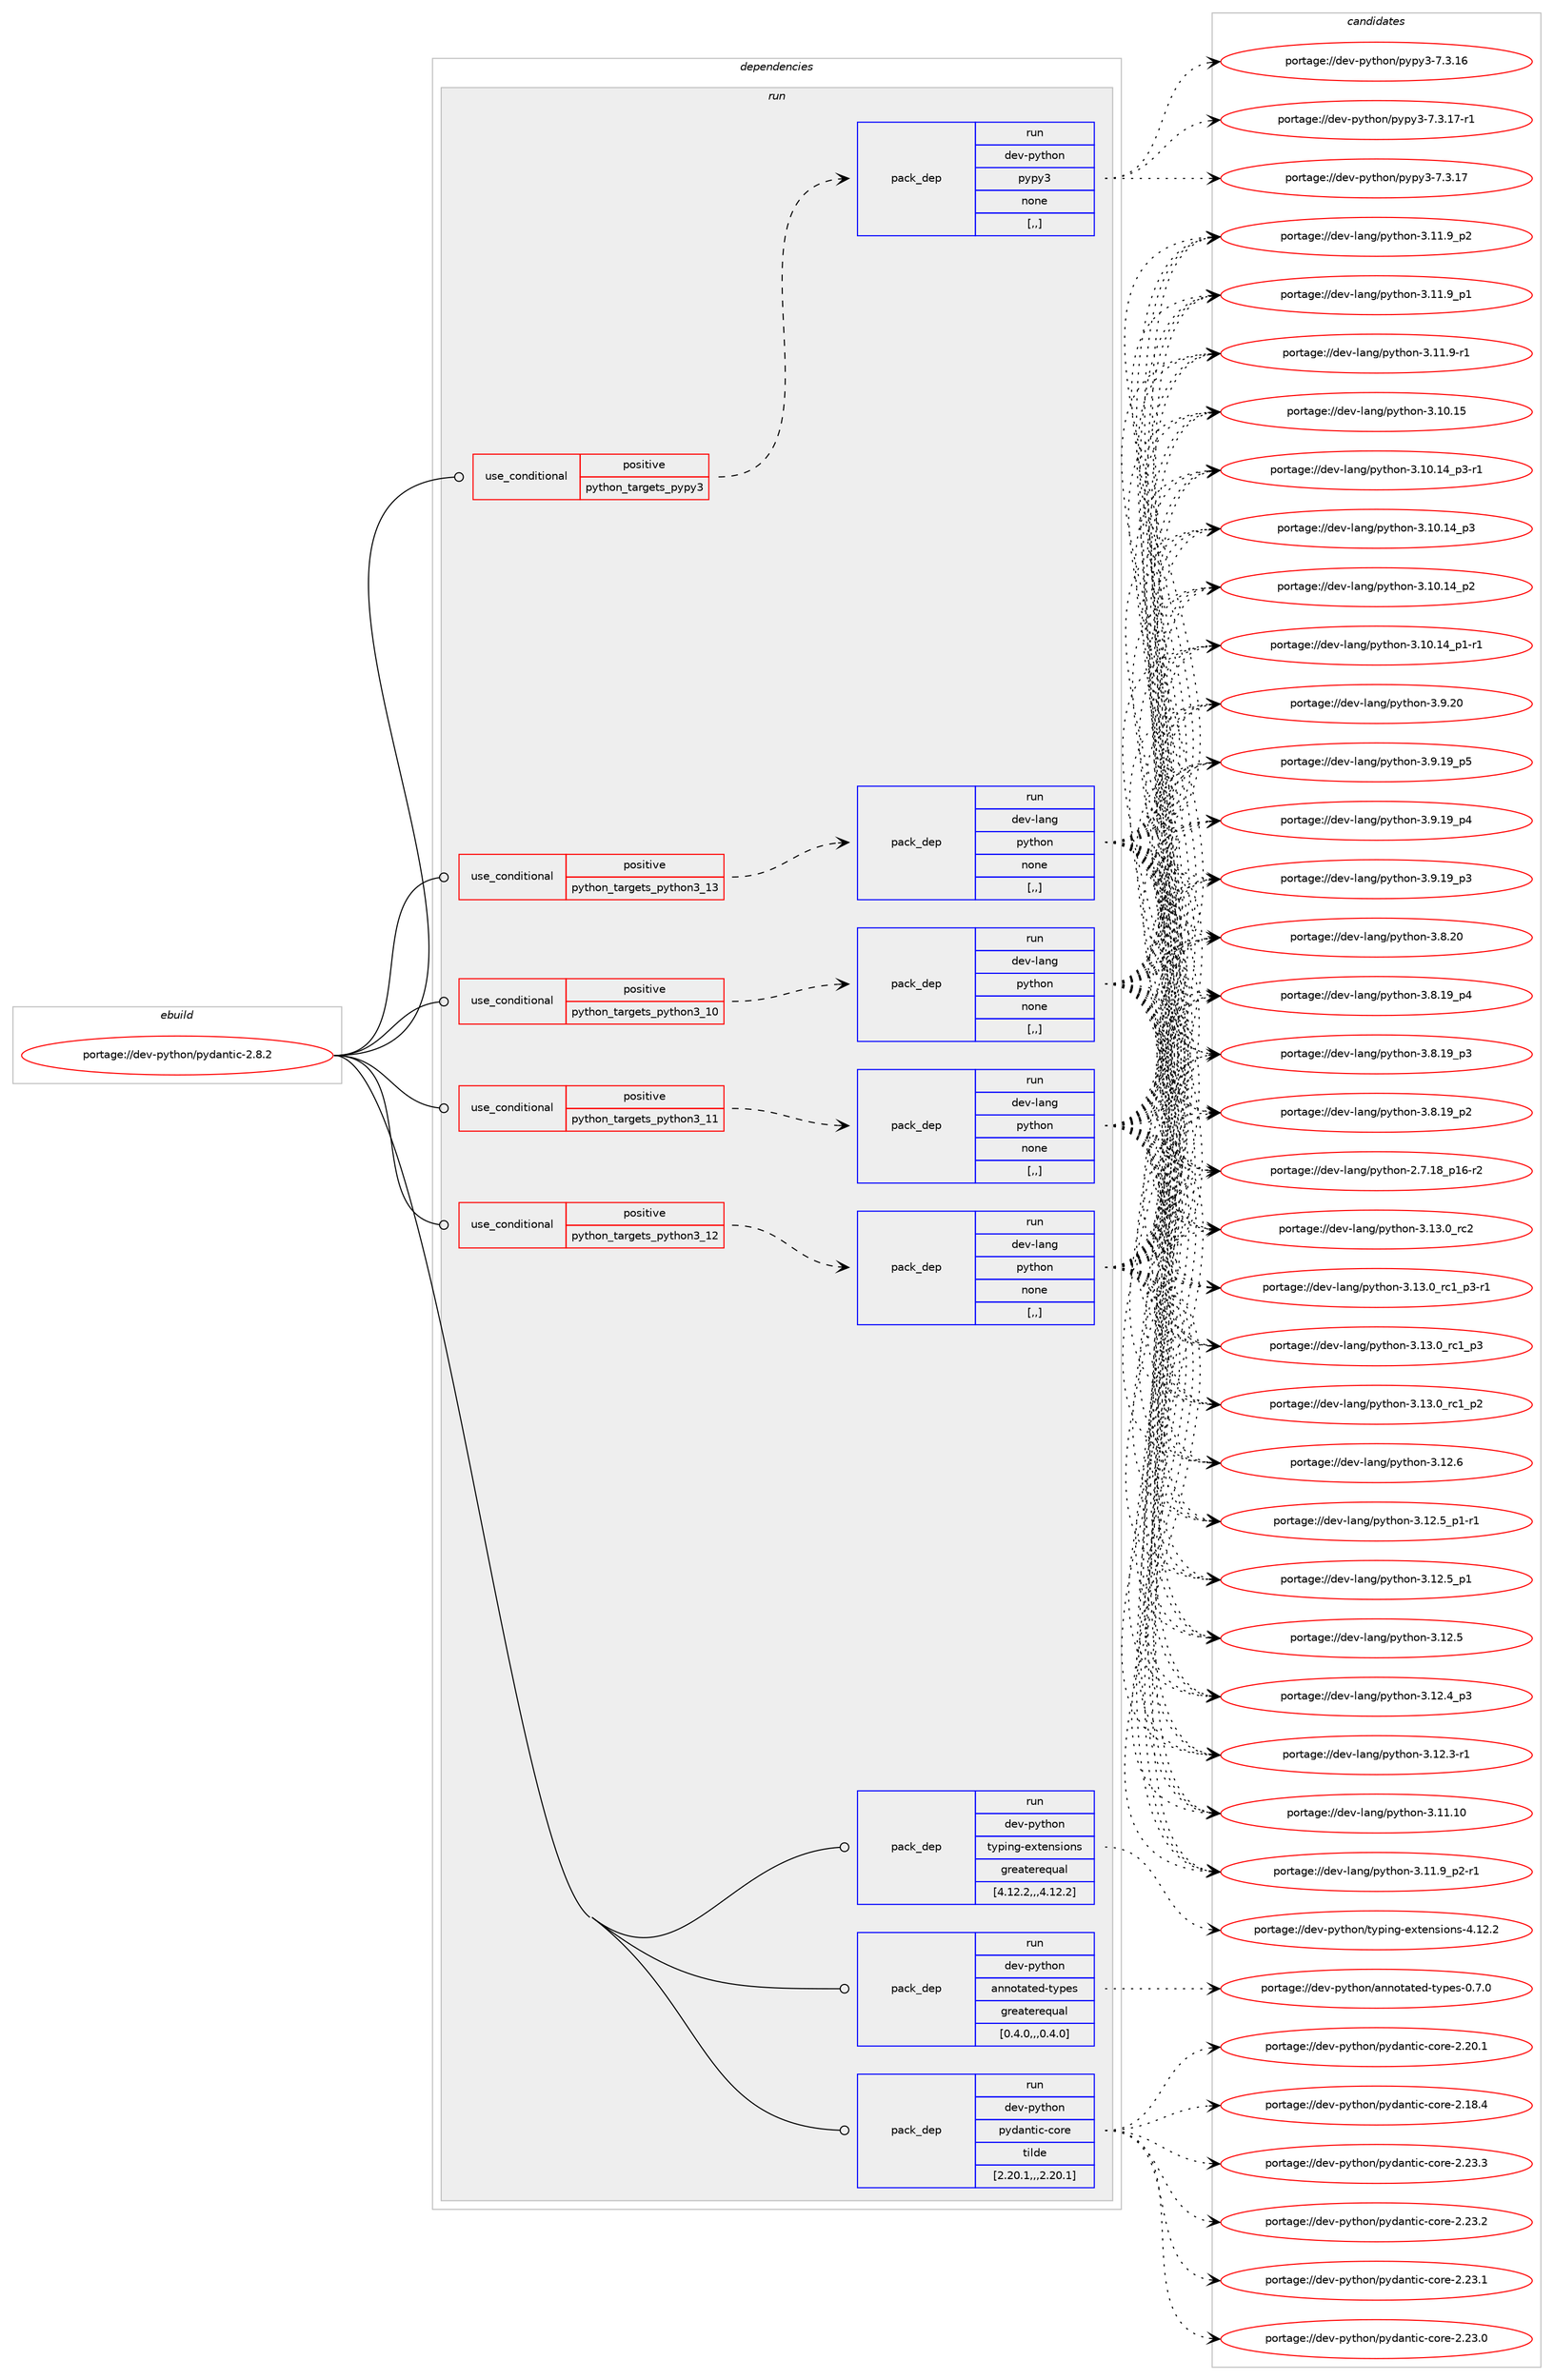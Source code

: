 digraph prolog {

# *************
# Graph options
# *************

newrank=true;
concentrate=true;
compound=true;
graph [rankdir=LR,fontname=Helvetica,fontsize=10,ranksep=1.5];#, ranksep=2.5, nodesep=0.2];
edge  [arrowhead=vee];
node  [fontname=Helvetica,fontsize=10];

# **********
# The ebuild
# **********

subgraph cluster_leftcol {
color=gray;
label=<<i>ebuild</i>>;
id [label="portage://dev-python/pydantic-2.8.2", color=red, width=4, href="../dev-python/pydantic-2.8.2.svg"];
}

# ****************
# The dependencies
# ****************

subgraph cluster_midcol {
color=gray;
label=<<i>dependencies</i>>;
subgraph cluster_compile {
fillcolor="#eeeeee";
style=filled;
label=<<i>compile</i>>;
}
subgraph cluster_compileandrun {
fillcolor="#eeeeee";
style=filled;
label=<<i>compile and run</i>>;
}
subgraph cluster_run {
fillcolor="#eeeeee";
style=filled;
label=<<i>run</i>>;
subgraph cond167267 {
dependency651057 [label=<<TABLE BORDER="0" CELLBORDER="1" CELLSPACING="0" CELLPADDING="4"><TR><TD ROWSPAN="3" CELLPADDING="10">use_conditional</TD></TR><TR><TD>positive</TD></TR><TR><TD>python_targets_pypy3</TD></TR></TABLE>>, shape=none, color=red];
subgraph pack478969 {
dependency651058 [label=<<TABLE BORDER="0" CELLBORDER="1" CELLSPACING="0" CELLPADDING="4" WIDTH="220"><TR><TD ROWSPAN="6" CELLPADDING="30">pack_dep</TD></TR><TR><TD WIDTH="110">run</TD></TR><TR><TD>dev-python</TD></TR><TR><TD>pypy3</TD></TR><TR><TD>none</TD></TR><TR><TD>[,,]</TD></TR></TABLE>>, shape=none, color=blue];
}
dependency651057:e -> dependency651058:w [weight=20,style="dashed",arrowhead="vee"];
}
id:e -> dependency651057:w [weight=20,style="solid",arrowhead="odot"];
subgraph cond167268 {
dependency651059 [label=<<TABLE BORDER="0" CELLBORDER="1" CELLSPACING="0" CELLPADDING="4"><TR><TD ROWSPAN="3" CELLPADDING="10">use_conditional</TD></TR><TR><TD>positive</TD></TR><TR><TD>python_targets_python3_10</TD></TR></TABLE>>, shape=none, color=red];
subgraph pack478970 {
dependency651060 [label=<<TABLE BORDER="0" CELLBORDER="1" CELLSPACING="0" CELLPADDING="4" WIDTH="220"><TR><TD ROWSPAN="6" CELLPADDING="30">pack_dep</TD></TR><TR><TD WIDTH="110">run</TD></TR><TR><TD>dev-lang</TD></TR><TR><TD>python</TD></TR><TR><TD>none</TD></TR><TR><TD>[,,]</TD></TR></TABLE>>, shape=none, color=blue];
}
dependency651059:e -> dependency651060:w [weight=20,style="dashed",arrowhead="vee"];
}
id:e -> dependency651059:w [weight=20,style="solid",arrowhead="odot"];
subgraph cond167269 {
dependency651061 [label=<<TABLE BORDER="0" CELLBORDER="1" CELLSPACING="0" CELLPADDING="4"><TR><TD ROWSPAN="3" CELLPADDING="10">use_conditional</TD></TR><TR><TD>positive</TD></TR><TR><TD>python_targets_python3_11</TD></TR></TABLE>>, shape=none, color=red];
subgraph pack478971 {
dependency651062 [label=<<TABLE BORDER="0" CELLBORDER="1" CELLSPACING="0" CELLPADDING="4" WIDTH="220"><TR><TD ROWSPAN="6" CELLPADDING="30">pack_dep</TD></TR><TR><TD WIDTH="110">run</TD></TR><TR><TD>dev-lang</TD></TR><TR><TD>python</TD></TR><TR><TD>none</TD></TR><TR><TD>[,,]</TD></TR></TABLE>>, shape=none, color=blue];
}
dependency651061:e -> dependency651062:w [weight=20,style="dashed",arrowhead="vee"];
}
id:e -> dependency651061:w [weight=20,style="solid",arrowhead="odot"];
subgraph cond167270 {
dependency651063 [label=<<TABLE BORDER="0" CELLBORDER="1" CELLSPACING="0" CELLPADDING="4"><TR><TD ROWSPAN="3" CELLPADDING="10">use_conditional</TD></TR><TR><TD>positive</TD></TR><TR><TD>python_targets_python3_12</TD></TR></TABLE>>, shape=none, color=red];
subgraph pack478972 {
dependency651064 [label=<<TABLE BORDER="0" CELLBORDER="1" CELLSPACING="0" CELLPADDING="4" WIDTH="220"><TR><TD ROWSPAN="6" CELLPADDING="30">pack_dep</TD></TR><TR><TD WIDTH="110">run</TD></TR><TR><TD>dev-lang</TD></TR><TR><TD>python</TD></TR><TR><TD>none</TD></TR><TR><TD>[,,]</TD></TR></TABLE>>, shape=none, color=blue];
}
dependency651063:e -> dependency651064:w [weight=20,style="dashed",arrowhead="vee"];
}
id:e -> dependency651063:w [weight=20,style="solid",arrowhead="odot"];
subgraph cond167271 {
dependency651065 [label=<<TABLE BORDER="0" CELLBORDER="1" CELLSPACING="0" CELLPADDING="4"><TR><TD ROWSPAN="3" CELLPADDING="10">use_conditional</TD></TR><TR><TD>positive</TD></TR><TR><TD>python_targets_python3_13</TD></TR></TABLE>>, shape=none, color=red];
subgraph pack478973 {
dependency651066 [label=<<TABLE BORDER="0" CELLBORDER="1" CELLSPACING="0" CELLPADDING="4" WIDTH="220"><TR><TD ROWSPAN="6" CELLPADDING="30">pack_dep</TD></TR><TR><TD WIDTH="110">run</TD></TR><TR><TD>dev-lang</TD></TR><TR><TD>python</TD></TR><TR><TD>none</TD></TR><TR><TD>[,,]</TD></TR></TABLE>>, shape=none, color=blue];
}
dependency651065:e -> dependency651066:w [weight=20,style="dashed",arrowhead="vee"];
}
id:e -> dependency651065:w [weight=20,style="solid",arrowhead="odot"];
subgraph pack478974 {
dependency651067 [label=<<TABLE BORDER="0" CELLBORDER="1" CELLSPACING="0" CELLPADDING="4" WIDTH="220"><TR><TD ROWSPAN="6" CELLPADDING="30">pack_dep</TD></TR><TR><TD WIDTH="110">run</TD></TR><TR><TD>dev-python</TD></TR><TR><TD>annotated-types</TD></TR><TR><TD>greaterequal</TD></TR><TR><TD>[0.4.0,,,0.4.0]</TD></TR></TABLE>>, shape=none, color=blue];
}
id:e -> dependency651067:w [weight=20,style="solid",arrowhead="odot"];
subgraph pack478975 {
dependency651068 [label=<<TABLE BORDER="0" CELLBORDER="1" CELLSPACING="0" CELLPADDING="4" WIDTH="220"><TR><TD ROWSPAN="6" CELLPADDING="30">pack_dep</TD></TR><TR><TD WIDTH="110">run</TD></TR><TR><TD>dev-python</TD></TR><TR><TD>pydantic-core</TD></TR><TR><TD>tilde</TD></TR><TR><TD>[2.20.1,,,2.20.1]</TD></TR></TABLE>>, shape=none, color=blue];
}
id:e -> dependency651068:w [weight=20,style="solid",arrowhead="odot"];
subgraph pack478976 {
dependency651069 [label=<<TABLE BORDER="0" CELLBORDER="1" CELLSPACING="0" CELLPADDING="4" WIDTH="220"><TR><TD ROWSPAN="6" CELLPADDING="30">pack_dep</TD></TR><TR><TD WIDTH="110">run</TD></TR><TR><TD>dev-python</TD></TR><TR><TD>typing-extensions</TD></TR><TR><TD>greaterequal</TD></TR><TR><TD>[4.12.2,,,4.12.2]</TD></TR></TABLE>>, shape=none, color=blue];
}
id:e -> dependency651069:w [weight=20,style="solid",arrowhead="odot"];
}
}

# **************
# The candidates
# **************

subgraph cluster_choices {
rank=same;
color=gray;
label=<<i>candidates</i>>;

subgraph choice478969 {
color=black;
nodesep=1;
choice100101118451121211161041111104711212111212151455546514649554511449 [label="portage://dev-python/pypy3-7.3.17-r1", color=red, width=4,href="../dev-python/pypy3-7.3.17-r1.svg"];
choice10010111845112121116104111110471121211121215145554651464955 [label="portage://dev-python/pypy3-7.3.17", color=red, width=4,href="../dev-python/pypy3-7.3.17.svg"];
choice10010111845112121116104111110471121211121215145554651464954 [label="portage://dev-python/pypy3-7.3.16", color=red, width=4,href="../dev-python/pypy3-7.3.16.svg"];
dependency651058:e -> choice100101118451121211161041111104711212111212151455546514649554511449:w [style=dotted,weight="100"];
dependency651058:e -> choice10010111845112121116104111110471121211121215145554651464955:w [style=dotted,weight="100"];
dependency651058:e -> choice10010111845112121116104111110471121211121215145554651464954:w [style=dotted,weight="100"];
}
subgraph choice478970 {
color=black;
nodesep=1;
choice10010111845108971101034711212111610411111045514649514648951149950 [label="portage://dev-lang/python-3.13.0_rc2", color=red, width=4,href="../dev-lang/python-3.13.0_rc2.svg"];
choice1001011184510897110103471121211161041111104551464951464895114994995112514511449 [label="portage://dev-lang/python-3.13.0_rc1_p3-r1", color=red, width=4,href="../dev-lang/python-3.13.0_rc1_p3-r1.svg"];
choice100101118451089711010347112121116104111110455146495146489511499499511251 [label="portage://dev-lang/python-3.13.0_rc1_p3", color=red, width=4,href="../dev-lang/python-3.13.0_rc1_p3.svg"];
choice100101118451089711010347112121116104111110455146495146489511499499511250 [label="portage://dev-lang/python-3.13.0_rc1_p2", color=red, width=4,href="../dev-lang/python-3.13.0_rc1_p2.svg"];
choice10010111845108971101034711212111610411111045514649504654 [label="portage://dev-lang/python-3.12.6", color=red, width=4,href="../dev-lang/python-3.12.6.svg"];
choice1001011184510897110103471121211161041111104551464950465395112494511449 [label="portage://dev-lang/python-3.12.5_p1-r1", color=red, width=4,href="../dev-lang/python-3.12.5_p1-r1.svg"];
choice100101118451089711010347112121116104111110455146495046539511249 [label="portage://dev-lang/python-3.12.5_p1", color=red, width=4,href="../dev-lang/python-3.12.5_p1.svg"];
choice10010111845108971101034711212111610411111045514649504653 [label="portage://dev-lang/python-3.12.5", color=red, width=4,href="../dev-lang/python-3.12.5.svg"];
choice100101118451089711010347112121116104111110455146495046529511251 [label="portage://dev-lang/python-3.12.4_p3", color=red, width=4,href="../dev-lang/python-3.12.4_p3.svg"];
choice100101118451089711010347112121116104111110455146495046514511449 [label="portage://dev-lang/python-3.12.3-r1", color=red, width=4,href="../dev-lang/python-3.12.3-r1.svg"];
choice1001011184510897110103471121211161041111104551464949464948 [label="portage://dev-lang/python-3.11.10", color=red, width=4,href="../dev-lang/python-3.11.10.svg"];
choice1001011184510897110103471121211161041111104551464949465795112504511449 [label="portage://dev-lang/python-3.11.9_p2-r1", color=red, width=4,href="../dev-lang/python-3.11.9_p2-r1.svg"];
choice100101118451089711010347112121116104111110455146494946579511250 [label="portage://dev-lang/python-3.11.9_p2", color=red, width=4,href="../dev-lang/python-3.11.9_p2.svg"];
choice100101118451089711010347112121116104111110455146494946579511249 [label="portage://dev-lang/python-3.11.9_p1", color=red, width=4,href="../dev-lang/python-3.11.9_p1.svg"];
choice100101118451089711010347112121116104111110455146494946574511449 [label="portage://dev-lang/python-3.11.9-r1", color=red, width=4,href="../dev-lang/python-3.11.9-r1.svg"];
choice1001011184510897110103471121211161041111104551464948464953 [label="portage://dev-lang/python-3.10.15", color=red, width=4,href="../dev-lang/python-3.10.15.svg"];
choice100101118451089711010347112121116104111110455146494846495295112514511449 [label="portage://dev-lang/python-3.10.14_p3-r1", color=red, width=4,href="../dev-lang/python-3.10.14_p3-r1.svg"];
choice10010111845108971101034711212111610411111045514649484649529511251 [label="portage://dev-lang/python-3.10.14_p3", color=red, width=4,href="../dev-lang/python-3.10.14_p3.svg"];
choice10010111845108971101034711212111610411111045514649484649529511250 [label="portage://dev-lang/python-3.10.14_p2", color=red, width=4,href="../dev-lang/python-3.10.14_p2.svg"];
choice100101118451089711010347112121116104111110455146494846495295112494511449 [label="portage://dev-lang/python-3.10.14_p1-r1", color=red, width=4,href="../dev-lang/python-3.10.14_p1-r1.svg"];
choice10010111845108971101034711212111610411111045514657465048 [label="portage://dev-lang/python-3.9.20", color=red, width=4,href="../dev-lang/python-3.9.20.svg"];
choice100101118451089711010347112121116104111110455146574649579511253 [label="portage://dev-lang/python-3.9.19_p5", color=red, width=4,href="../dev-lang/python-3.9.19_p5.svg"];
choice100101118451089711010347112121116104111110455146574649579511252 [label="portage://dev-lang/python-3.9.19_p4", color=red, width=4,href="../dev-lang/python-3.9.19_p4.svg"];
choice100101118451089711010347112121116104111110455146574649579511251 [label="portage://dev-lang/python-3.9.19_p3", color=red, width=4,href="../dev-lang/python-3.9.19_p3.svg"];
choice10010111845108971101034711212111610411111045514656465048 [label="portage://dev-lang/python-3.8.20", color=red, width=4,href="../dev-lang/python-3.8.20.svg"];
choice100101118451089711010347112121116104111110455146564649579511252 [label="portage://dev-lang/python-3.8.19_p4", color=red, width=4,href="../dev-lang/python-3.8.19_p4.svg"];
choice100101118451089711010347112121116104111110455146564649579511251 [label="portage://dev-lang/python-3.8.19_p3", color=red, width=4,href="../dev-lang/python-3.8.19_p3.svg"];
choice100101118451089711010347112121116104111110455146564649579511250 [label="portage://dev-lang/python-3.8.19_p2", color=red, width=4,href="../dev-lang/python-3.8.19_p2.svg"];
choice100101118451089711010347112121116104111110455046554649569511249544511450 [label="portage://dev-lang/python-2.7.18_p16-r2", color=red, width=4,href="../dev-lang/python-2.7.18_p16-r2.svg"];
dependency651060:e -> choice10010111845108971101034711212111610411111045514649514648951149950:w [style=dotted,weight="100"];
dependency651060:e -> choice1001011184510897110103471121211161041111104551464951464895114994995112514511449:w [style=dotted,weight="100"];
dependency651060:e -> choice100101118451089711010347112121116104111110455146495146489511499499511251:w [style=dotted,weight="100"];
dependency651060:e -> choice100101118451089711010347112121116104111110455146495146489511499499511250:w [style=dotted,weight="100"];
dependency651060:e -> choice10010111845108971101034711212111610411111045514649504654:w [style=dotted,weight="100"];
dependency651060:e -> choice1001011184510897110103471121211161041111104551464950465395112494511449:w [style=dotted,weight="100"];
dependency651060:e -> choice100101118451089711010347112121116104111110455146495046539511249:w [style=dotted,weight="100"];
dependency651060:e -> choice10010111845108971101034711212111610411111045514649504653:w [style=dotted,weight="100"];
dependency651060:e -> choice100101118451089711010347112121116104111110455146495046529511251:w [style=dotted,weight="100"];
dependency651060:e -> choice100101118451089711010347112121116104111110455146495046514511449:w [style=dotted,weight="100"];
dependency651060:e -> choice1001011184510897110103471121211161041111104551464949464948:w [style=dotted,weight="100"];
dependency651060:e -> choice1001011184510897110103471121211161041111104551464949465795112504511449:w [style=dotted,weight="100"];
dependency651060:e -> choice100101118451089711010347112121116104111110455146494946579511250:w [style=dotted,weight="100"];
dependency651060:e -> choice100101118451089711010347112121116104111110455146494946579511249:w [style=dotted,weight="100"];
dependency651060:e -> choice100101118451089711010347112121116104111110455146494946574511449:w [style=dotted,weight="100"];
dependency651060:e -> choice1001011184510897110103471121211161041111104551464948464953:w [style=dotted,weight="100"];
dependency651060:e -> choice100101118451089711010347112121116104111110455146494846495295112514511449:w [style=dotted,weight="100"];
dependency651060:e -> choice10010111845108971101034711212111610411111045514649484649529511251:w [style=dotted,weight="100"];
dependency651060:e -> choice10010111845108971101034711212111610411111045514649484649529511250:w [style=dotted,weight="100"];
dependency651060:e -> choice100101118451089711010347112121116104111110455146494846495295112494511449:w [style=dotted,weight="100"];
dependency651060:e -> choice10010111845108971101034711212111610411111045514657465048:w [style=dotted,weight="100"];
dependency651060:e -> choice100101118451089711010347112121116104111110455146574649579511253:w [style=dotted,weight="100"];
dependency651060:e -> choice100101118451089711010347112121116104111110455146574649579511252:w [style=dotted,weight="100"];
dependency651060:e -> choice100101118451089711010347112121116104111110455146574649579511251:w [style=dotted,weight="100"];
dependency651060:e -> choice10010111845108971101034711212111610411111045514656465048:w [style=dotted,weight="100"];
dependency651060:e -> choice100101118451089711010347112121116104111110455146564649579511252:w [style=dotted,weight="100"];
dependency651060:e -> choice100101118451089711010347112121116104111110455146564649579511251:w [style=dotted,weight="100"];
dependency651060:e -> choice100101118451089711010347112121116104111110455146564649579511250:w [style=dotted,weight="100"];
dependency651060:e -> choice100101118451089711010347112121116104111110455046554649569511249544511450:w [style=dotted,weight="100"];
}
subgraph choice478971 {
color=black;
nodesep=1;
choice10010111845108971101034711212111610411111045514649514648951149950 [label="portage://dev-lang/python-3.13.0_rc2", color=red, width=4,href="../dev-lang/python-3.13.0_rc2.svg"];
choice1001011184510897110103471121211161041111104551464951464895114994995112514511449 [label="portage://dev-lang/python-3.13.0_rc1_p3-r1", color=red, width=4,href="../dev-lang/python-3.13.0_rc1_p3-r1.svg"];
choice100101118451089711010347112121116104111110455146495146489511499499511251 [label="portage://dev-lang/python-3.13.0_rc1_p3", color=red, width=4,href="../dev-lang/python-3.13.0_rc1_p3.svg"];
choice100101118451089711010347112121116104111110455146495146489511499499511250 [label="portage://dev-lang/python-3.13.0_rc1_p2", color=red, width=4,href="../dev-lang/python-3.13.0_rc1_p2.svg"];
choice10010111845108971101034711212111610411111045514649504654 [label="portage://dev-lang/python-3.12.6", color=red, width=4,href="../dev-lang/python-3.12.6.svg"];
choice1001011184510897110103471121211161041111104551464950465395112494511449 [label="portage://dev-lang/python-3.12.5_p1-r1", color=red, width=4,href="../dev-lang/python-3.12.5_p1-r1.svg"];
choice100101118451089711010347112121116104111110455146495046539511249 [label="portage://dev-lang/python-3.12.5_p1", color=red, width=4,href="../dev-lang/python-3.12.5_p1.svg"];
choice10010111845108971101034711212111610411111045514649504653 [label="portage://dev-lang/python-3.12.5", color=red, width=4,href="../dev-lang/python-3.12.5.svg"];
choice100101118451089711010347112121116104111110455146495046529511251 [label="portage://dev-lang/python-3.12.4_p3", color=red, width=4,href="../dev-lang/python-3.12.4_p3.svg"];
choice100101118451089711010347112121116104111110455146495046514511449 [label="portage://dev-lang/python-3.12.3-r1", color=red, width=4,href="../dev-lang/python-3.12.3-r1.svg"];
choice1001011184510897110103471121211161041111104551464949464948 [label="portage://dev-lang/python-3.11.10", color=red, width=4,href="../dev-lang/python-3.11.10.svg"];
choice1001011184510897110103471121211161041111104551464949465795112504511449 [label="portage://dev-lang/python-3.11.9_p2-r1", color=red, width=4,href="../dev-lang/python-3.11.9_p2-r1.svg"];
choice100101118451089711010347112121116104111110455146494946579511250 [label="portage://dev-lang/python-3.11.9_p2", color=red, width=4,href="../dev-lang/python-3.11.9_p2.svg"];
choice100101118451089711010347112121116104111110455146494946579511249 [label="portage://dev-lang/python-3.11.9_p1", color=red, width=4,href="../dev-lang/python-3.11.9_p1.svg"];
choice100101118451089711010347112121116104111110455146494946574511449 [label="portage://dev-lang/python-3.11.9-r1", color=red, width=4,href="../dev-lang/python-3.11.9-r1.svg"];
choice1001011184510897110103471121211161041111104551464948464953 [label="portage://dev-lang/python-3.10.15", color=red, width=4,href="../dev-lang/python-3.10.15.svg"];
choice100101118451089711010347112121116104111110455146494846495295112514511449 [label="portage://dev-lang/python-3.10.14_p3-r1", color=red, width=4,href="../dev-lang/python-3.10.14_p3-r1.svg"];
choice10010111845108971101034711212111610411111045514649484649529511251 [label="portage://dev-lang/python-3.10.14_p3", color=red, width=4,href="../dev-lang/python-3.10.14_p3.svg"];
choice10010111845108971101034711212111610411111045514649484649529511250 [label="portage://dev-lang/python-3.10.14_p2", color=red, width=4,href="../dev-lang/python-3.10.14_p2.svg"];
choice100101118451089711010347112121116104111110455146494846495295112494511449 [label="portage://dev-lang/python-3.10.14_p1-r1", color=red, width=4,href="../dev-lang/python-3.10.14_p1-r1.svg"];
choice10010111845108971101034711212111610411111045514657465048 [label="portage://dev-lang/python-3.9.20", color=red, width=4,href="../dev-lang/python-3.9.20.svg"];
choice100101118451089711010347112121116104111110455146574649579511253 [label="portage://dev-lang/python-3.9.19_p5", color=red, width=4,href="../dev-lang/python-3.9.19_p5.svg"];
choice100101118451089711010347112121116104111110455146574649579511252 [label="portage://dev-lang/python-3.9.19_p4", color=red, width=4,href="../dev-lang/python-3.9.19_p4.svg"];
choice100101118451089711010347112121116104111110455146574649579511251 [label="portage://dev-lang/python-3.9.19_p3", color=red, width=4,href="../dev-lang/python-3.9.19_p3.svg"];
choice10010111845108971101034711212111610411111045514656465048 [label="portage://dev-lang/python-3.8.20", color=red, width=4,href="../dev-lang/python-3.8.20.svg"];
choice100101118451089711010347112121116104111110455146564649579511252 [label="portage://dev-lang/python-3.8.19_p4", color=red, width=4,href="../dev-lang/python-3.8.19_p4.svg"];
choice100101118451089711010347112121116104111110455146564649579511251 [label="portage://dev-lang/python-3.8.19_p3", color=red, width=4,href="../dev-lang/python-3.8.19_p3.svg"];
choice100101118451089711010347112121116104111110455146564649579511250 [label="portage://dev-lang/python-3.8.19_p2", color=red, width=4,href="../dev-lang/python-3.8.19_p2.svg"];
choice100101118451089711010347112121116104111110455046554649569511249544511450 [label="portage://dev-lang/python-2.7.18_p16-r2", color=red, width=4,href="../dev-lang/python-2.7.18_p16-r2.svg"];
dependency651062:e -> choice10010111845108971101034711212111610411111045514649514648951149950:w [style=dotted,weight="100"];
dependency651062:e -> choice1001011184510897110103471121211161041111104551464951464895114994995112514511449:w [style=dotted,weight="100"];
dependency651062:e -> choice100101118451089711010347112121116104111110455146495146489511499499511251:w [style=dotted,weight="100"];
dependency651062:e -> choice100101118451089711010347112121116104111110455146495146489511499499511250:w [style=dotted,weight="100"];
dependency651062:e -> choice10010111845108971101034711212111610411111045514649504654:w [style=dotted,weight="100"];
dependency651062:e -> choice1001011184510897110103471121211161041111104551464950465395112494511449:w [style=dotted,weight="100"];
dependency651062:e -> choice100101118451089711010347112121116104111110455146495046539511249:w [style=dotted,weight="100"];
dependency651062:e -> choice10010111845108971101034711212111610411111045514649504653:w [style=dotted,weight="100"];
dependency651062:e -> choice100101118451089711010347112121116104111110455146495046529511251:w [style=dotted,weight="100"];
dependency651062:e -> choice100101118451089711010347112121116104111110455146495046514511449:w [style=dotted,weight="100"];
dependency651062:e -> choice1001011184510897110103471121211161041111104551464949464948:w [style=dotted,weight="100"];
dependency651062:e -> choice1001011184510897110103471121211161041111104551464949465795112504511449:w [style=dotted,weight="100"];
dependency651062:e -> choice100101118451089711010347112121116104111110455146494946579511250:w [style=dotted,weight="100"];
dependency651062:e -> choice100101118451089711010347112121116104111110455146494946579511249:w [style=dotted,weight="100"];
dependency651062:e -> choice100101118451089711010347112121116104111110455146494946574511449:w [style=dotted,weight="100"];
dependency651062:e -> choice1001011184510897110103471121211161041111104551464948464953:w [style=dotted,weight="100"];
dependency651062:e -> choice100101118451089711010347112121116104111110455146494846495295112514511449:w [style=dotted,weight="100"];
dependency651062:e -> choice10010111845108971101034711212111610411111045514649484649529511251:w [style=dotted,weight="100"];
dependency651062:e -> choice10010111845108971101034711212111610411111045514649484649529511250:w [style=dotted,weight="100"];
dependency651062:e -> choice100101118451089711010347112121116104111110455146494846495295112494511449:w [style=dotted,weight="100"];
dependency651062:e -> choice10010111845108971101034711212111610411111045514657465048:w [style=dotted,weight="100"];
dependency651062:e -> choice100101118451089711010347112121116104111110455146574649579511253:w [style=dotted,weight="100"];
dependency651062:e -> choice100101118451089711010347112121116104111110455146574649579511252:w [style=dotted,weight="100"];
dependency651062:e -> choice100101118451089711010347112121116104111110455146574649579511251:w [style=dotted,weight="100"];
dependency651062:e -> choice10010111845108971101034711212111610411111045514656465048:w [style=dotted,weight="100"];
dependency651062:e -> choice100101118451089711010347112121116104111110455146564649579511252:w [style=dotted,weight="100"];
dependency651062:e -> choice100101118451089711010347112121116104111110455146564649579511251:w [style=dotted,weight="100"];
dependency651062:e -> choice100101118451089711010347112121116104111110455146564649579511250:w [style=dotted,weight="100"];
dependency651062:e -> choice100101118451089711010347112121116104111110455046554649569511249544511450:w [style=dotted,weight="100"];
}
subgraph choice478972 {
color=black;
nodesep=1;
choice10010111845108971101034711212111610411111045514649514648951149950 [label="portage://dev-lang/python-3.13.0_rc2", color=red, width=4,href="../dev-lang/python-3.13.0_rc2.svg"];
choice1001011184510897110103471121211161041111104551464951464895114994995112514511449 [label="portage://dev-lang/python-3.13.0_rc1_p3-r1", color=red, width=4,href="../dev-lang/python-3.13.0_rc1_p3-r1.svg"];
choice100101118451089711010347112121116104111110455146495146489511499499511251 [label="portage://dev-lang/python-3.13.0_rc1_p3", color=red, width=4,href="../dev-lang/python-3.13.0_rc1_p3.svg"];
choice100101118451089711010347112121116104111110455146495146489511499499511250 [label="portage://dev-lang/python-3.13.0_rc1_p2", color=red, width=4,href="../dev-lang/python-3.13.0_rc1_p2.svg"];
choice10010111845108971101034711212111610411111045514649504654 [label="portage://dev-lang/python-3.12.6", color=red, width=4,href="../dev-lang/python-3.12.6.svg"];
choice1001011184510897110103471121211161041111104551464950465395112494511449 [label="portage://dev-lang/python-3.12.5_p1-r1", color=red, width=4,href="../dev-lang/python-3.12.5_p1-r1.svg"];
choice100101118451089711010347112121116104111110455146495046539511249 [label="portage://dev-lang/python-3.12.5_p1", color=red, width=4,href="../dev-lang/python-3.12.5_p1.svg"];
choice10010111845108971101034711212111610411111045514649504653 [label="portage://dev-lang/python-3.12.5", color=red, width=4,href="../dev-lang/python-3.12.5.svg"];
choice100101118451089711010347112121116104111110455146495046529511251 [label="portage://dev-lang/python-3.12.4_p3", color=red, width=4,href="../dev-lang/python-3.12.4_p3.svg"];
choice100101118451089711010347112121116104111110455146495046514511449 [label="portage://dev-lang/python-3.12.3-r1", color=red, width=4,href="../dev-lang/python-3.12.3-r1.svg"];
choice1001011184510897110103471121211161041111104551464949464948 [label="portage://dev-lang/python-3.11.10", color=red, width=4,href="../dev-lang/python-3.11.10.svg"];
choice1001011184510897110103471121211161041111104551464949465795112504511449 [label="portage://dev-lang/python-3.11.9_p2-r1", color=red, width=4,href="../dev-lang/python-3.11.9_p2-r1.svg"];
choice100101118451089711010347112121116104111110455146494946579511250 [label="portage://dev-lang/python-3.11.9_p2", color=red, width=4,href="../dev-lang/python-3.11.9_p2.svg"];
choice100101118451089711010347112121116104111110455146494946579511249 [label="portage://dev-lang/python-3.11.9_p1", color=red, width=4,href="../dev-lang/python-3.11.9_p1.svg"];
choice100101118451089711010347112121116104111110455146494946574511449 [label="portage://dev-lang/python-3.11.9-r1", color=red, width=4,href="../dev-lang/python-3.11.9-r1.svg"];
choice1001011184510897110103471121211161041111104551464948464953 [label="portage://dev-lang/python-3.10.15", color=red, width=4,href="../dev-lang/python-3.10.15.svg"];
choice100101118451089711010347112121116104111110455146494846495295112514511449 [label="portage://dev-lang/python-3.10.14_p3-r1", color=red, width=4,href="../dev-lang/python-3.10.14_p3-r1.svg"];
choice10010111845108971101034711212111610411111045514649484649529511251 [label="portage://dev-lang/python-3.10.14_p3", color=red, width=4,href="../dev-lang/python-3.10.14_p3.svg"];
choice10010111845108971101034711212111610411111045514649484649529511250 [label="portage://dev-lang/python-3.10.14_p2", color=red, width=4,href="../dev-lang/python-3.10.14_p2.svg"];
choice100101118451089711010347112121116104111110455146494846495295112494511449 [label="portage://dev-lang/python-3.10.14_p1-r1", color=red, width=4,href="../dev-lang/python-3.10.14_p1-r1.svg"];
choice10010111845108971101034711212111610411111045514657465048 [label="portage://dev-lang/python-3.9.20", color=red, width=4,href="../dev-lang/python-3.9.20.svg"];
choice100101118451089711010347112121116104111110455146574649579511253 [label="portage://dev-lang/python-3.9.19_p5", color=red, width=4,href="../dev-lang/python-3.9.19_p5.svg"];
choice100101118451089711010347112121116104111110455146574649579511252 [label="portage://dev-lang/python-3.9.19_p4", color=red, width=4,href="../dev-lang/python-3.9.19_p4.svg"];
choice100101118451089711010347112121116104111110455146574649579511251 [label="portage://dev-lang/python-3.9.19_p3", color=red, width=4,href="../dev-lang/python-3.9.19_p3.svg"];
choice10010111845108971101034711212111610411111045514656465048 [label="portage://dev-lang/python-3.8.20", color=red, width=4,href="../dev-lang/python-3.8.20.svg"];
choice100101118451089711010347112121116104111110455146564649579511252 [label="portage://dev-lang/python-3.8.19_p4", color=red, width=4,href="../dev-lang/python-3.8.19_p4.svg"];
choice100101118451089711010347112121116104111110455146564649579511251 [label="portage://dev-lang/python-3.8.19_p3", color=red, width=4,href="../dev-lang/python-3.8.19_p3.svg"];
choice100101118451089711010347112121116104111110455146564649579511250 [label="portage://dev-lang/python-3.8.19_p2", color=red, width=4,href="../dev-lang/python-3.8.19_p2.svg"];
choice100101118451089711010347112121116104111110455046554649569511249544511450 [label="portage://dev-lang/python-2.7.18_p16-r2", color=red, width=4,href="../dev-lang/python-2.7.18_p16-r2.svg"];
dependency651064:e -> choice10010111845108971101034711212111610411111045514649514648951149950:w [style=dotted,weight="100"];
dependency651064:e -> choice1001011184510897110103471121211161041111104551464951464895114994995112514511449:w [style=dotted,weight="100"];
dependency651064:e -> choice100101118451089711010347112121116104111110455146495146489511499499511251:w [style=dotted,weight="100"];
dependency651064:e -> choice100101118451089711010347112121116104111110455146495146489511499499511250:w [style=dotted,weight="100"];
dependency651064:e -> choice10010111845108971101034711212111610411111045514649504654:w [style=dotted,weight="100"];
dependency651064:e -> choice1001011184510897110103471121211161041111104551464950465395112494511449:w [style=dotted,weight="100"];
dependency651064:e -> choice100101118451089711010347112121116104111110455146495046539511249:w [style=dotted,weight="100"];
dependency651064:e -> choice10010111845108971101034711212111610411111045514649504653:w [style=dotted,weight="100"];
dependency651064:e -> choice100101118451089711010347112121116104111110455146495046529511251:w [style=dotted,weight="100"];
dependency651064:e -> choice100101118451089711010347112121116104111110455146495046514511449:w [style=dotted,weight="100"];
dependency651064:e -> choice1001011184510897110103471121211161041111104551464949464948:w [style=dotted,weight="100"];
dependency651064:e -> choice1001011184510897110103471121211161041111104551464949465795112504511449:w [style=dotted,weight="100"];
dependency651064:e -> choice100101118451089711010347112121116104111110455146494946579511250:w [style=dotted,weight="100"];
dependency651064:e -> choice100101118451089711010347112121116104111110455146494946579511249:w [style=dotted,weight="100"];
dependency651064:e -> choice100101118451089711010347112121116104111110455146494946574511449:w [style=dotted,weight="100"];
dependency651064:e -> choice1001011184510897110103471121211161041111104551464948464953:w [style=dotted,weight="100"];
dependency651064:e -> choice100101118451089711010347112121116104111110455146494846495295112514511449:w [style=dotted,weight="100"];
dependency651064:e -> choice10010111845108971101034711212111610411111045514649484649529511251:w [style=dotted,weight="100"];
dependency651064:e -> choice10010111845108971101034711212111610411111045514649484649529511250:w [style=dotted,weight="100"];
dependency651064:e -> choice100101118451089711010347112121116104111110455146494846495295112494511449:w [style=dotted,weight="100"];
dependency651064:e -> choice10010111845108971101034711212111610411111045514657465048:w [style=dotted,weight="100"];
dependency651064:e -> choice100101118451089711010347112121116104111110455146574649579511253:w [style=dotted,weight="100"];
dependency651064:e -> choice100101118451089711010347112121116104111110455146574649579511252:w [style=dotted,weight="100"];
dependency651064:e -> choice100101118451089711010347112121116104111110455146574649579511251:w [style=dotted,weight="100"];
dependency651064:e -> choice10010111845108971101034711212111610411111045514656465048:w [style=dotted,weight="100"];
dependency651064:e -> choice100101118451089711010347112121116104111110455146564649579511252:w [style=dotted,weight="100"];
dependency651064:e -> choice100101118451089711010347112121116104111110455146564649579511251:w [style=dotted,weight="100"];
dependency651064:e -> choice100101118451089711010347112121116104111110455146564649579511250:w [style=dotted,weight="100"];
dependency651064:e -> choice100101118451089711010347112121116104111110455046554649569511249544511450:w [style=dotted,weight="100"];
}
subgraph choice478973 {
color=black;
nodesep=1;
choice10010111845108971101034711212111610411111045514649514648951149950 [label="portage://dev-lang/python-3.13.0_rc2", color=red, width=4,href="../dev-lang/python-3.13.0_rc2.svg"];
choice1001011184510897110103471121211161041111104551464951464895114994995112514511449 [label="portage://dev-lang/python-3.13.0_rc1_p3-r1", color=red, width=4,href="../dev-lang/python-3.13.0_rc1_p3-r1.svg"];
choice100101118451089711010347112121116104111110455146495146489511499499511251 [label="portage://dev-lang/python-3.13.0_rc1_p3", color=red, width=4,href="../dev-lang/python-3.13.0_rc1_p3.svg"];
choice100101118451089711010347112121116104111110455146495146489511499499511250 [label="portage://dev-lang/python-3.13.0_rc1_p2", color=red, width=4,href="../dev-lang/python-3.13.0_rc1_p2.svg"];
choice10010111845108971101034711212111610411111045514649504654 [label="portage://dev-lang/python-3.12.6", color=red, width=4,href="../dev-lang/python-3.12.6.svg"];
choice1001011184510897110103471121211161041111104551464950465395112494511449 [label="portage://dev-lang/python-3.12.5_p1-r1", color=red, width=4,href="../dev-lang/python-3.12.5_p1-r1.svg"];
choice100101118451089711010347112121116104111110455146495046539511249 [label="portage://dev-lang/python-3.12.5_p1", color=red, width=4,href="../dev-lang/python-3.12.5_p1.svg"];
choice10010111845108971101034711212111610411111045514649504653 [label="portage://dev-lang/python-3.12.5", color=red, width=4,href="../dev-lang/python-3.12.5.svg"];
choice100101118451089711010347112121116104111110455146495046529511251 [label="portage://dev-lang/python-3.12.4_p3", color=red, width=4,href="../dev-lang/python-3.12.4_p3.svg"];
choice100101118451089711010347112121116104111110455146495046514511449 [label="portage://dev-lang/python-3.12.3-r1", color=red, width=4,href="../dev-lang/python-3.12.3-r1.svg"];
choice1001011184510897110103471121211161041111104551464949464948 [label="portage://dev-lang/python-3.11.10", color=red, width=4,href="../dev-lang/python-3.11.10.svg"];
choice1001011184510897110103471121211161041111104551464949465795112504511449 [label="portage://dev-lang/python-3.11.9_p2-r1", color=red, width=4,href="../dev-lang/python-3.11.9_p2-r1.svg"];
choice100101118451089711010347112121116104111110455146494946579511250 [label="portage://dev-lang/python-3.11.9_p2", color=red, width=4,href="../dev-lang/python-3.11.9_p2.svg"];
choice100101118451089711010347112121116104111110455146494946579511249 [label="portage://dev-lang/python-3.11.9_p1", color=red, width=4,href="../dev-lang/python-3.11.9_p1.svg"];
choice100101118451089711010347112121116104111110455146494946574511449 [label="portage://dev-lang/python-3.11.9-r1", color=red, width=4,href="../dev-lang/python-3.11.9-r1.svg"];
choice1001011184510897110103471121211161041111104551464948464953 [label="portage://dev-lang/python-3.10.15", color=red, width=4,href="../dev-lang/python-3.10.15.svg"];
choice100101118451089711010347112121116104111110455146494846495295112514511449 [label="portage://dev-lang/python-3.10.14_p3-r1", color=red, width=4,href="../dev-lang/python-3.10.14_p3-r1.svg"];
choice10010111845108971101034711212111610411111045514649484649529511251 [label="portage://dev-lang/python-3.10.14_p3", color=red, width=4,href="../dev-lang/python-3.10.14_p3.svg"];
choice10010111845108971101034711212111610411111045514649484649529511250 [label="portage://dev-lang/python-3.10.14_p2", color=red, width=4,href="../dev-lang/python-3.10.14_p2.svg"];
choice100101118451089711010347112121116104111110455146494846495295112494511449 [label="portage://dev-lang/python-3.10.14_p1-r1", color=red, width=4,href="../dev-lang/python-3.10.14_p1-r1.svg"];
choice10010111845108971101034711212111610411111045514657465048 [label="portage://dev-lang/python-3.9.20", color=red, width=4,href="../dev-lang/python-3.9.20.svg"];
choice100101118451089711010347112121116104111110455146574649579511253 [label="portage://dev-lang/python-3.9.19_p5", color=red, width=4,href="../dev-lang/python-3.9.19_p5.svg"];
choice100101118451089711010347112121116104111110455146574649579511252 [label="portage://dev-lang/python-3.9.19_p4", color=red, width=4,href="../dev-lang/python-3.9.19_p4.svg"];
choice100101118451089711010347112121116104111110455146574649579511251 [label="portage://dev-lang/python-3.9.19_p3", color=red, width=4,href="../dev-lang/python-3.9.19_p3.svg"];
choice10010111845108971101034711212111610411111045514656465048 [label="portage://dev-lang/python-3.8.20", color=red, width=4,href="../dev-lang/python-3.8.20.svg"];
choice100101118451089711010347112121116104111110455146564649579511252 [label="portage://dev-lang/python-3.8.19_p4", color=red, width=4,href="../dev-lang/python-3.8.19_p4.svg"];
choice100101118451089711010347112121116104111110455146564649579511251 [label="portage://dev-lang/python-3.8.19_p3", color=red, width=4,href="../dev-lang/python-3.8.19_p3.svg"];
choice100101118451089711010347112121116104111110455146564649579511250 [label="portage://dev-lang/python-3.8.19_p2", color=red, width=4,href="../dev-lang/python-3.8.19_p2.svg"];
choice100101118451089711010347112121116104111110455046554649569511249544511450 [label="portage://dev-lang/python-2.7.18_p16-r2", color=red, width=4,href="../dev-lang/python-2.7.18_p16-r2.svg"];
dependency651066:e -> choice10010111845108971101034711212111610411111045514649514648951149950:w [style=dotted,weight="100"];
dependency651066:e -> choice1001011184510897110103471121211161041111104551464951464895114994995112514511449:w [style=dotted,weight="100"];
dependency651066:e -> choice100101118451089711010347112121116104111110455146495146489511499499511251:w [style=dotted,weight="100"];
dependency651066:e -> choice100101118451089711010347112121116104111110455146495146489511499499511250:w [style=dotted,weight="100"];
dependency651066:e -> choice10010111845108971101034711212111610411111045514649504654:w [style=dotted,weight="100"];
dependency651066:e -> choice1001011184510897110103471121211161041111104551464950465395112494511449:w [style=dotted,weight="100"];
dependency651066:e -> choice100101118451089711010347112121116104111110455146495046539511249:w [style=dotted,weight="100"];
dependency651066:e -> choice10010111845108971101034711212111610411111045514649504653:w [style=dotted,weight="100"];
dependency651066:e -> choice100101118451089711010347112121116104111110455146495046529511251:w [style=dotted,weight="100"];
dependency651066:e -> choice100101118451089711010347112121116104111110455146495046514511449:w [style=dotted,weight="100"];
dependency651066:e -> choice1001011184510897110103471121211161041111104551464949464948:w [style=dotted,weight="100"];
dependency651066:e -> choice1001011184510897110103471121211161041111104551464949465795112504511449:w [style=dotted,weight="100"];
dependency651066:e -> choice100101118451089711010347112121116104111110455146494946579511250:w [style=dotted,weight="100"];
dependency651066:e -> choice100101118451089711010347112121116104111110455146494946579511249:w [style=dotted,weight="100"];
dependency651066:e -> choice100101118451089711010347112121116104111110455146494946574511449:w [style=dotted,weight="100"];
dependency651066:e -> choice1001011184510897110103471121211161041111104551464948464953:w [style=dotted,weight="100"];
dependency651066:e -> choice100101118451089711010347112121116104111110455146494846495295112514511449:w [style=dotted,weight="100"];
dependency651066:e -> choice10010111845108971101034711212111610411111045514649484649529511251:w [style=dotted,weight="100"];
dependency651066:e -> choice10010111845108971101034711212111610411111045514649484649529511250:w [style=dotted,weight="100"];
dependency651066:e -> choice100101118451089711010347112121116104111110455146494846495295112494511449:w [style=dotted,weight="100"];
dependency651066:e -> choice10010111845108971101034711212111610411111045514657465048:w [style=dotted,weight="100"];
dependency651066:e -> choice100101118451089711010347112121116104111110455146574649579511253:w [style=dotted,weight="100"];
dependency651066:e -> choice100101118451089711010347112121116104111110455146574649579511252:w [style=dotted,weight="100"];
dependency651066:e -> choice100101118451089711010347112121116104111110455146574649579511251:w [style=dotted,weight="100"];
dependency651066:e -> choice10010111845108971101034711212111610411111045514656465048:w [style=dotted,weight="100"];
dependency651066:e -> choice100101118451089711010347112121116104111110455146564649579511252:w [style=dotted,weight="100"];
dependency651066:e -> choice100101118451089711010347112121116104111110455146564649579511251:w [style=dotted,weight="100"];
dependency651066:e -> choice100101118451089711010347112121116104111110455146564649579511250:w [style=dotted,weight="100"];
dependency651066:e -> choice100101118451089711010347112121116104111110455046554649569511249544511450:w [style=dotted,weight="100"];
}
subgraph choice478974 {
color=black;
nodesep=1;
choice1001011184511212111610411111047971101101111169711610110045116121112101115454846554648 [label="portage://dev-python/annotated-types-0.7.0", color=red, width=4,href="../dev-python/annotated-types-0.7.0.svg"];
dependency651067:e -> choice1001011184511212111610411111047971101101111169711610110045116121112101115454846554648:w [style=dotted,weight="100"];
}
subgraph choice478975 {
color=black;
nodesep=1;
choice10010111845112121116104111110471121211009711011610599459911111410145504650514651 [label="portage://dev-python/pydantic-core-2.23.3", color=red, width=4,href="../dev-python/pydantic-core-2.23.3.svg"];
choice10010111845112121116104111110471121211009711011610599459911111410145504650514650 [label="portage://dev-python/pydantic-core-2.23.2", color=red, width=4,href="../dev-python/pydantic-core-2.23.2.svg"];
choice10010111845112121116104111110471121211009711011610599459911111410145504650514649 [label="portage://dev-python/pydantic-core-2.23.1", color=red, width=4,href="../dev-python/pydantic-core-2.23.1.svg"];
choice10010111845112121116104111110471121211009711011610599459911111410145504650514648 [label="portage://dev-python/pydantic-core-2.23.0", color=red, width=4,href="../dev-python/pydantic-core-2.23.0.svg"];
choice10010111845112121116104111110471121211009711011610599459911111410145504650484649 [label="portage://dev-python/pydantic-core-2.20.1", color=red, width=4,href="../dev-python/pydantic-core-2.20.1.svg"];
choice10010111845112121116104111110471121211009711011610599459911111410145504649564652 [label="portage://dev-python/pydantic-core-2.18.4", color=red, width=4,href="../dev-python/pydantic-core-2.18.4.svg"];
dependency651068:e -> choice10010111845112121116104111110471121211009711011610599459911111410145504650514651:w [style=dotted,weight="100"];
dependency651068:e -> choice10010111845112121116104111110471121211009711011610599459911111410145504650514650:w [style=dotted,weight="100"];
dependency651068:e -> choice10010111845112121116104111110471121211009711011610599459911111410145504650514649:w [style=dotted,weight="100"];
dependency651068:e -> choice10010111845112121116104111110471121211009711011610599459911111410145504650514648:w [style=dotted,weight="100"];
dependency651068:e -> choice10010111845112121116104111110471121211009711011610599459911111410145504650484649:w [style=dotted,weight="100"];
dependency651068:e -> choice10010111845112121116104111110471121211009711011610599459911111410145504649564652:w [style=dotted,weight="100"];
}
subgraph choice478976 {
color=black;
nodesep=1;
choice10010111845112121116104111110471161211121051101034510112011610111011510511111011545524649504650 [label="portage://dev-python/typing-extensions-4.12.2", color=red, width=4,href="../dev-python/typing-extensions-4.12.2.svg"];
dependency651069:e -> choice10010111845112121116104111110471161211121051101034510112011610111011510511111011545524649504650:w [style=dotted,weight="100"];
}
}

}
